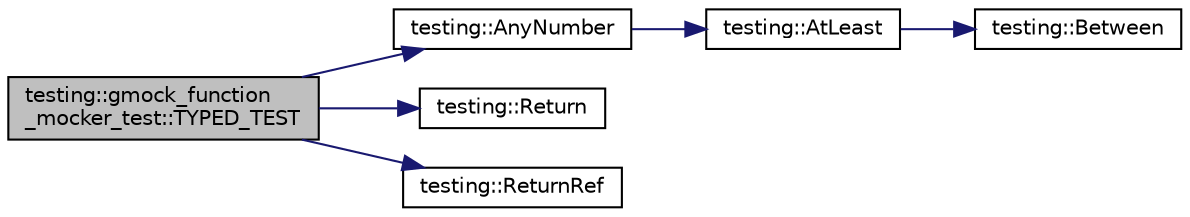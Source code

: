 digraph "testing::gmock_function_mocker_test::TYPED_TEST"
{
 // LATEX_PDF_SIZE
  bgcolor="transparent";
  edge [fontname="Helvetica",fontsize="10",labelfontname="Helvetica",labelfontsize="10"];
  node [fontname="Helvetica",fontsize="10",shape=record];
  rankdir="LR";
  Node1 [label="testing::gmock_function\l_mocker_test::TYPED_TEST",height=0.2,width=0.4,color="black", fillcolor="grey75", style="filled", fontcolor="black",tooltip=" "];
  Node1 -> Node2 [color="midnightblue",fontsize="10",style="solid",fontname="Helvetica"];
  Node2 [label="testing::AnyNumber",height=0.2,width=0.4,color="black",URL="$namespacetesting.html#aa1f8a6371097e1e9b8d6866020f35252",tooltip=" "];
  Node2 -> Node3 [color="midnightblue",fontsize="10",style="solid",fontname="Helvetica"];
  Node3 [label="testing::AtLeast",height=0.2,width=0.4,color="black",URL="$namespacetesting.html#a137297cb3c582843989fbd937cf0fed2",tooltip=" "];
  Node3 -> Node4 [color="midnightblue",fontsize="10",style="solid",fontname="Helvetica"];
  Node4 [label="testing::Between",height=0.2,width=0.4,color="black",URL="$namespacetesting.html#a3bb2d3cdd3fdf5b4be1480fce549918e",tooltip=" "];
  Node1 -> Node5 [color="midnightblue",fontsize="10",style="solid",fontname="Helvetica"];
  Node5 [label="testing::Return",height=0.2,width=0.4,color="black",URL="$namespacetesting.html#af6d1c13e9376c77671e37545cd84359c",tooltip=" "];
  Node1 -> Node6 [color="midnightblue",fontsize="10",style="solid",fontname="Helvetica"];
  Node6 [label="testing::ReturnRef",height=0.2,width=0.4,color="black",URL="$namespacetesting.html#a18eda8fe9c89ee856c199a2e04ca1641",tooltip=" "];
}
